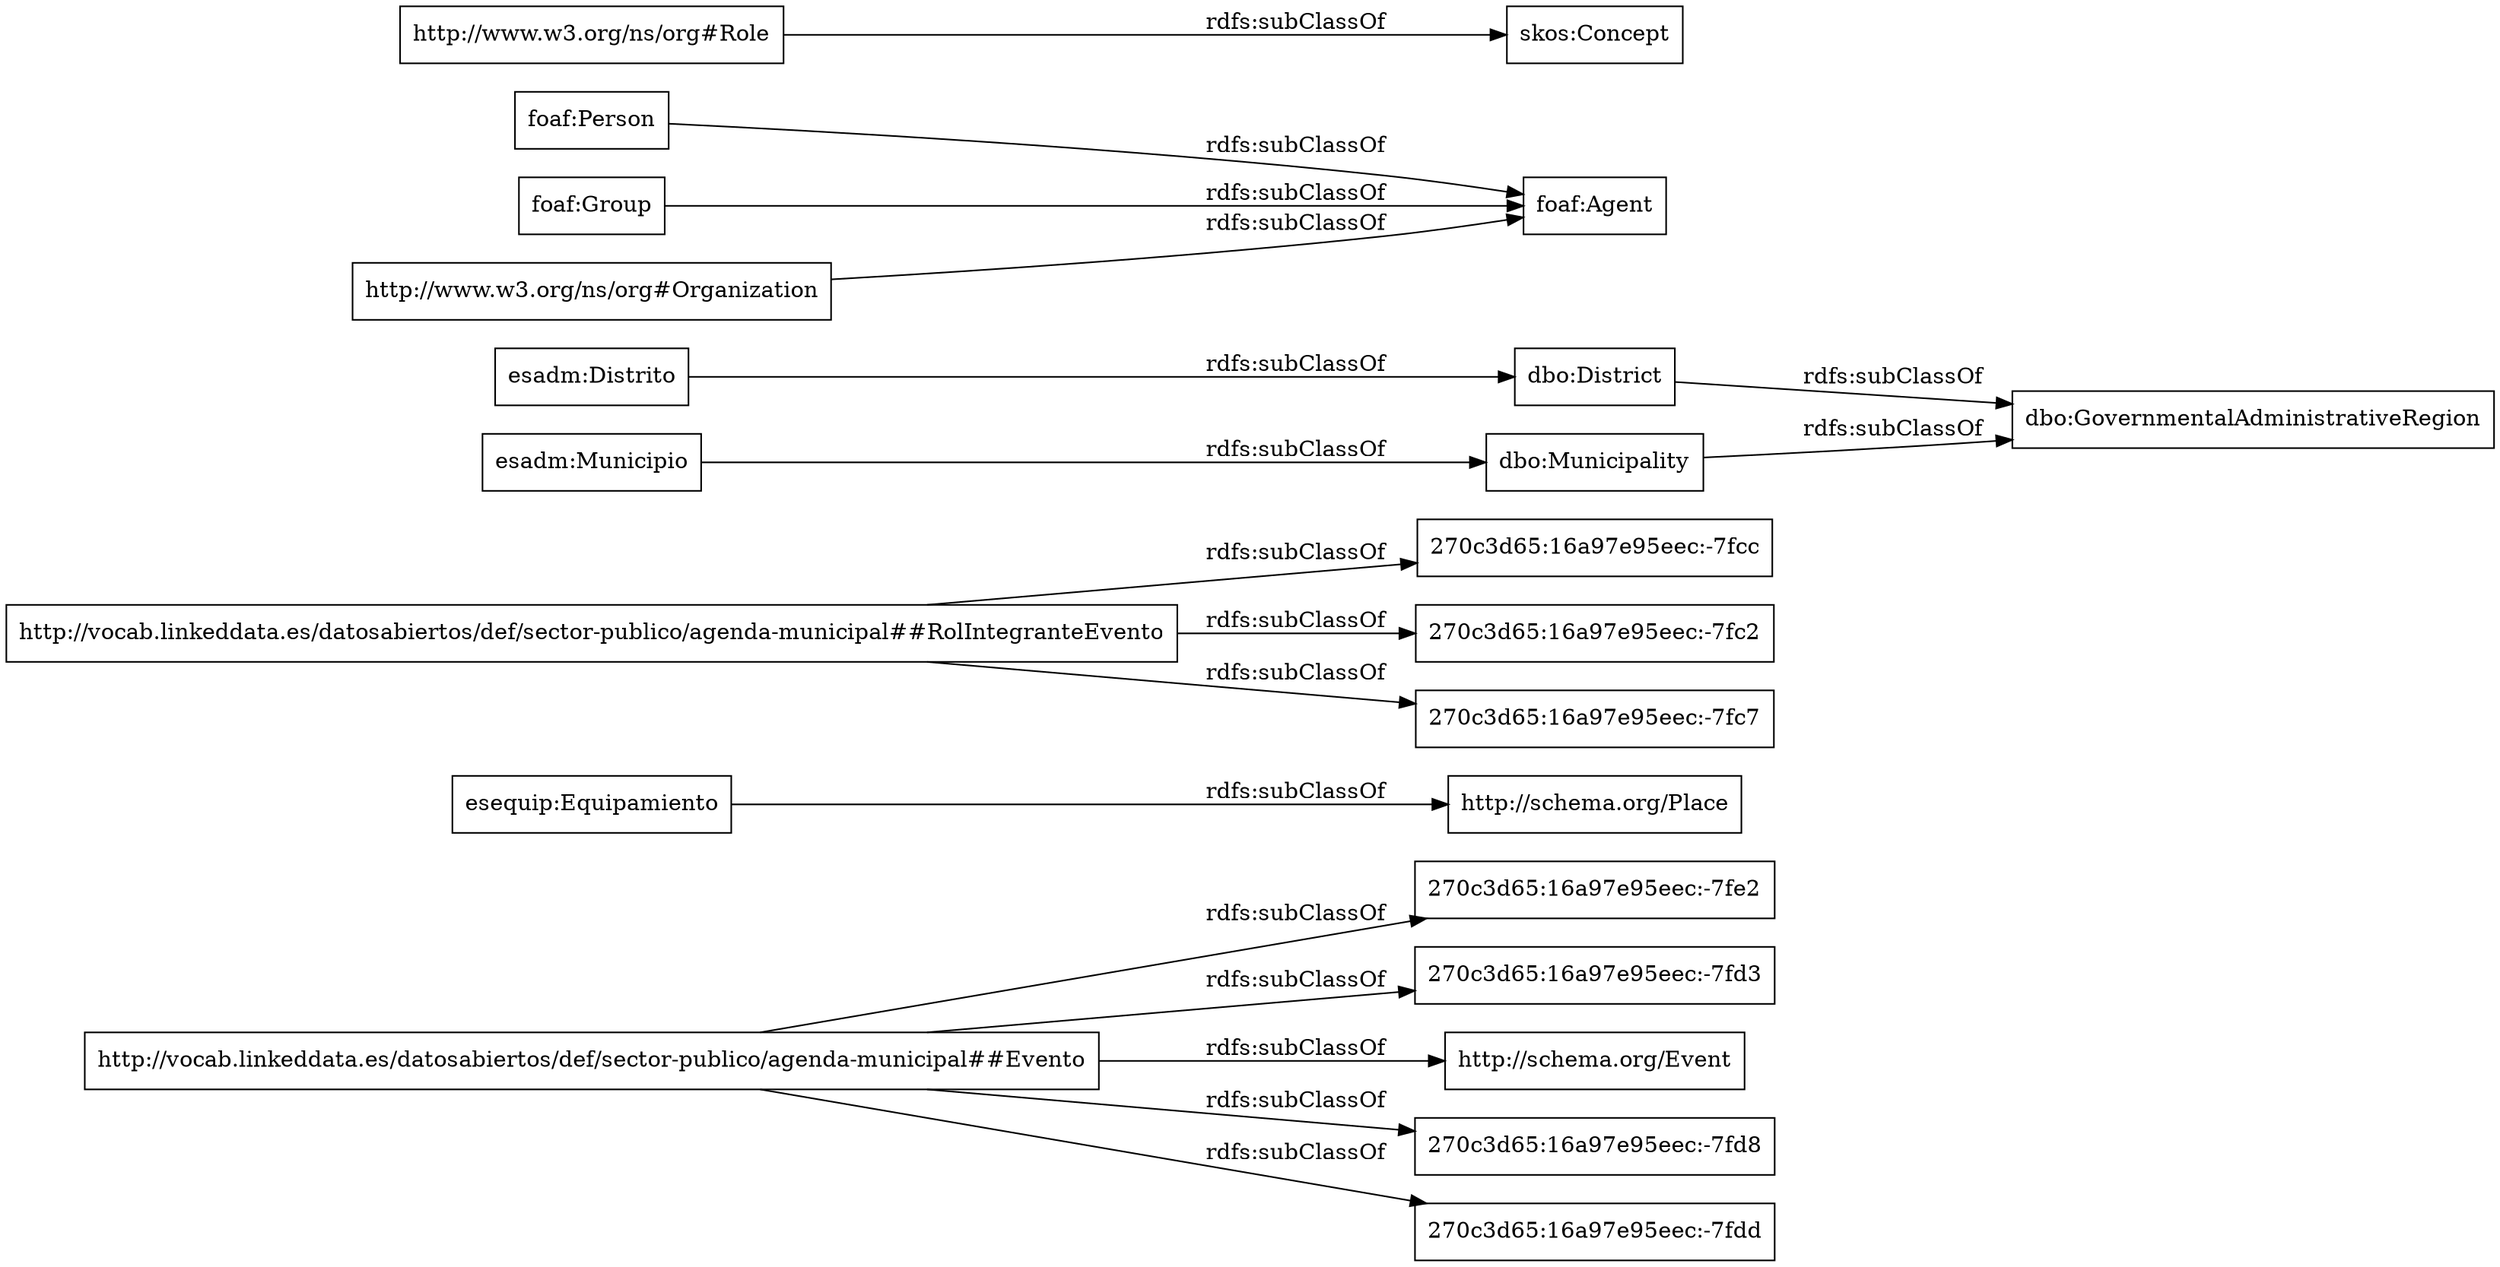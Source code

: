 digraph ar2dtool_diagram { 
rankdir=LR;
size="1000"
node [shape = rectangle, color="black"]; "http://vocab.linkeddata.es/datosabiertos/def/sector-publico/agenda-municipal##Evento" "esequip:Equipamiento" "270c3d65:16a97e95eec:-7fcc" "dbo:GovernmentalAdministrativeRegion" "foaf:Agent" "270c3d65:16a97e95eec:-7fc2" "270c3d65:16a97e95eec:-7fe2" "dbo:District" "270c3d65:16a97e95eec:-7fc7" "http://vocab.linkeddata.es/datosabiertos/def/sector-publico/agenda-municipal##RolIntegranteEvento" "270c3d65:16a97e95eec:-7fd3" "http://schema.org/Event" "foaf:Person" "esadm:Distrito" "dbo:Municipality" "foaf:Group" "skos:Concept" "esadm:Municipio" "270c3d65:16a97e95eec:-7fd8" "http://www.w3.org/ns/org#Organization" "http://www.w3.org/ns/org#Role" "270c3d65:16a97e95eec:-7fdd" "http://schema.org/Place" ; /*classes style*/
	"foaf:Group" -> "foaf:Agent" [ label = "rdfs:subClassOf" ];
	"http://www.w3.org/ns/org#Organization" -> "foaf:Agent" [ label = "rdfs:subClassOf" ];
	"http://www.w3.org/ns/org#Role" -> "skos:Concept" [ label = "rdfs:subClassOf" ];
	"foaf:Person" -> "foaf:Agent" [ label = "rdfs:subClassOf" ];
	"http://vocab.linkeddata.es/datosabiertos/def/sector-publico/agenda-municipal##Evento" -> "270c3d65:16a97e95eec:-7fd8" [ label = "rdfs:subClassOf" ];
	"http://vocab.linkeddata.es/datosabiertos/def/sector-publico/agenda-municipal##Evento" -> "270c3d65:16a97e95eec:-7fd3" [ label = "rdfs:subClassOf" ];
	"http://vocab.linkeddata.es/datosabiertos/def/sector-publico/agenda-municipal##Evento" -> "270c3d65:16a97e95eec:-7fdd" [ label = "rdfs:subClassOf" ];
	"http://vocab.linkeddata.es/datosabiertos/def/sector-publico/agenda-municipal##Evento" -> "270c3d65:16a97e95eec:-7fe2" [ label = "rdfs:subClassOf" ];
	"http://vocab.linkeddata.es/datosabiertos/def/sector-publico/agenda-municipal##Evento" -> "http://schema.org/Event" [ label = "rdfs:subClassOf" ];
	"esadm:Distrito" -> "dbo:District" [ label = "rdfs:subClassOf" ];
	"dbo:Municipality" -> "dbo:GovernmentalAdministrativeRegion" [ label = "rdfs:subClassOf" ];
	"dbo:District" -> "dbo:GovernmentalAdministrativeRegion" [ label = "rdfs:subClassOf" ];
	"esequip:Equipamiento" -> "http://schema.org/Place" [ label = "rdfs:subClassOf" ];
	"http://vocab.linkeddata.es/datosabiertos/def/sector-publico/agenda-municipal##RolIntegranteEvento" -> "270c3d65:16a97e95eec:-7fc2" [ label = "rdfs:subClassOf" ];
	"http://vocab.linkeddata.es/datosabiertos/def/sector-publico/agenda-municipal##RolIntegranteEvento" -> "270c3d65:16a97e95eec:-7fc7" [ label = "rdfs:subClassOf" ];
	"http://vocab.linkeddata.es/datosabiertos/def/sector-publico/agenda-municipal##RolIntegranteEvento" -> "270c3d65:16a97e95eec:-7fcc" [ label = "rdfs:subClassOf" ];
	"esadm:Municipio" -> "dbo:Municipality" [ label = "rdfs:subClassOf" ];

}

